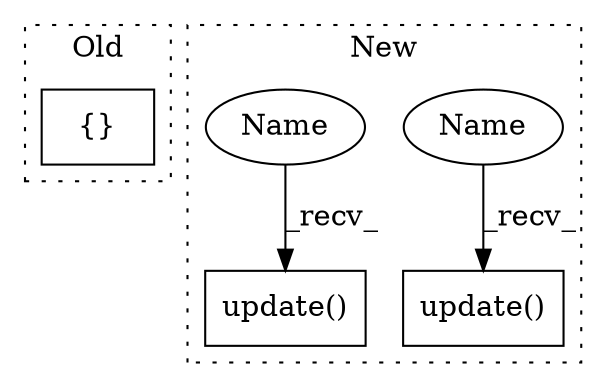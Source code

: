 digraph G {
subgraph cluster0 {
1 [label="{}" a="95" s="4569,4582" l="1,1" shape="box"];
label = "Old";
style="dotted";
}
subgraph cluster1 {
2 [label="update()" a="75" s="4962,4994" l="20,1" shape="box"];
3 [label="update()" a="75" s="4868,4902" l="20,1" shape="box"];
4 [label="Name" a="87" s="4868" l="12" shape="ellipse"];
5 [label="Name" a="87" s="4962" l="12" shape="ellipse"];
label = "New";
style="dotted";
}
4 -> 3 [label="_recv_"];
5 -> 2 [label="_recv_"];
}